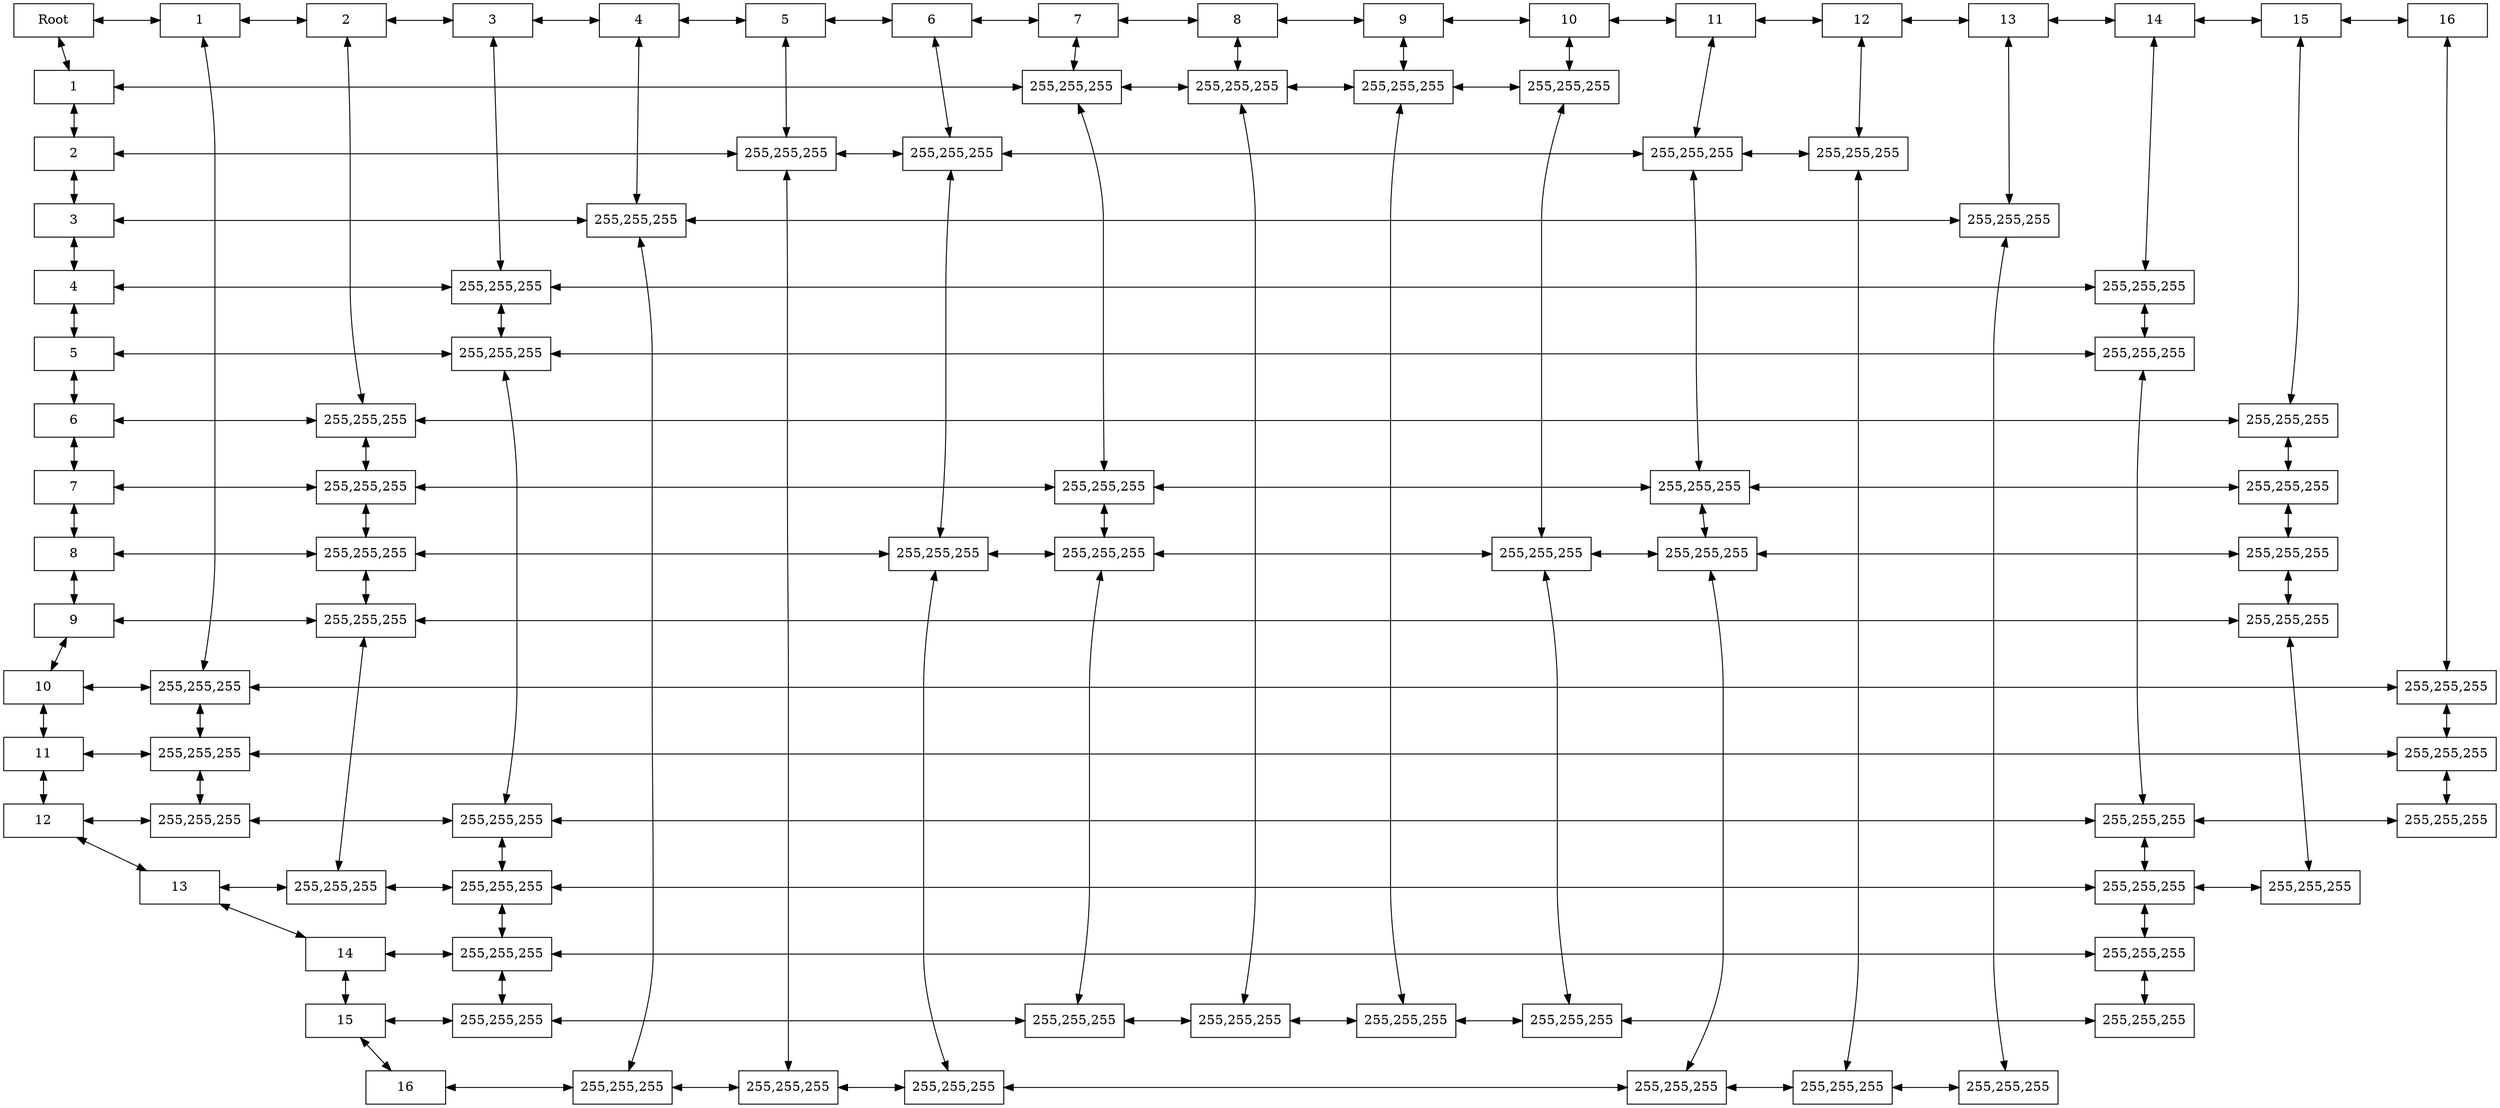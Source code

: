 digraph {
node [shape = rectangle, height=0.5, width=1.2];
graph [nodesep = 1];
rankdir=TB;
"-1--1"[label="Root"];
"-1-1"[label="1"];
"-1-2"[label="2"];
"-1-3"[label="3"];
"-1-4"[label="4"];
"-1-5"[label="5"];
"-1-6"[label="6"];
"-1-7"[label="7"];
"-1-8"[label="8"];
"-1-9"[label="9"];
"-1-10"[label="10"];
"-1-11"[label="11"];
"-1-12"[label="12"];
"-1-13"[label="13"];
"-1-14"[label="14"];
"-1-15"[label="15"];
"-1-16"[label="16"];
"1--1"[label="1"];
"1-10"[label="255,255,255"];
"1-11"[label="255,255,255"];
"1-12"[label="255,255,255"];
"2--1"[label="2"];
"2-6"[label="255,255,255"];
"2-7"[label="255,255,255"];
"2-8"[label="255,255,255"];
"2-9"[label="255,255,255"];
"2-13"[label="255,255,255"];
"3--1"[label="3"];
"3-4"[label="255,255,255"];
"3-5"[label="255,255,255"];
"3-12"[label="255,255,255"];
"3-13"[label="255,255,255"];
"3-14"[label="255,255,255"];
"3-15"[label="255,255,255"];
"4--1"[label="4"];
"4-3"[label="255,255,255"];
"4-16"[label="255,255,255"];
"5--1"[label="5"];
"5-2"[label="255,255,255"];
"5-16"[label="255,255,255"];
"6--1"[label="6"];
"6-2"[label="255,255,255"];
"6-8"[label="255,255,255"];
"6-16"[label="255,255,255"];
"7--1"[label="7"];
"7-1"[label="255,255,255"];
"7-7"[label="255,255,255"];
"7-8"[label="255,255,255"];
"7-15"[label="255,255,255"];
"8--1"[label="8"];
"8-1"[label="255,255,255"];
"8-15"[label="255,255,255"];
"9--1"[label="9"];
"9-1"[label="255,255,255"];
"9-15"[label="255,255,255"];
"10--1"[label="10"];
"10-1"[label="255,255,255"];
"10-8"[label="255,255,255"];
"10-15"[label="255,255,255"];
"11--1"[label="11"];
"11-2"[label="255,255,255"];
"11-7"[label="255,255,255"];
"11-8"[label="255,255,255"];
"11-16"[label="255,255,255"];
"12--1"[label="12"];
"12-2"[label="255,255,255"];
"12-16"[label="255,255,255"];
"13--1"[label="13"];
"13-3"[label="255,255,255"];
"13-16"[label="255,255,255"];
"14--1"[label="14"];
"14-4"[label="255,255,255"];
"14-5"[label="255,255,255"];
"14-12"[label="255,255,255"];
"14-13"[label="255,255,255"];
"14-14"[label="255,255,255"];
"14-15"[label="255,255,255"];
"15--1"[label="15"];
"15-6"[label="255,255,255"];
"15-7"[label="255,255,255"];
"15-8"[label="255,255,255"];
"15-9"[label="255,255,255"];
"15-13"[label="255,255,255"];
"16--1"[label="16"];
"16-10"[label="255,255,255"];
"16-11"[label="255,255,255"];
"16-12"[label="255,255,255"];
"-1--1"->"1--1"[dir=both];
"-1--1"->"-1-1"[dir=both];
"-1-1"->"7-1"[dir=both];
"-1-1"->"-1-2"[dir=both];
"-1-2"->"5-2"[dir=both];
"-1-2"->"-1-3"[dir=both];
"-1-3"->"4-3"[dir=both];
"-1-3"->"-1-4"[dir=both];
"-1-4"->"3-4"[dir=both];
"-1-4"->"-1-5"[dir=both];
"-1-5"->"3-5"[dir=both];
"-1-5"->"-1-6"[dir=both];
"-1-6"->"2-6"[dir=both];
"-1-6"->"-1-7"[dir=both];
"-1-7"->"2-7"[dir=both];
"-1-7"->"-1-8"[dir=both];
"-1-8"->"2-8"[dir=both];
"-1-8"->"-1-9"[dir=both];
"-1-9"->"2-9"[dir=both];
"-1-9"->"-1-10"[dir=both];
"-1-10"->"1-10"[dir=both];
"-1-10"->"-1-11"[dir=both];
"-1-11"->"1-11"[dir=both];
"-1-11"->"-1-12"[dir=both];
"-1-12"->"1-12"[dir=both];
"-1-12"->"-1-13"[dir=both];
"-1-13"->"2-13"[dir=both];
"-1-13"->"-1-14"[dir=both];
"-1-14"->"3-14"[dir=both];
"-1-14"->"-1-15"[dir=both];
"-1-15"->"3-15"[dir=both];
"-1-15"->"-1-16"[dir=both];
"-1-16"->"4-16"[dir=both];
"1--1"->"2--1"[dir=both];
"1--1"->"1-10"[dir=both];
"1-10"->"16-10"[dir=both];
"1-10"->"1-11"[dir=both];
"1-11"->"16-11"[dir=both];
"1-11"->"1-12"[dir=both];
"1-12"->"3-12"[dir=both];
"2--1"->"3--1"[dir=both];
"2--1"->"2-6"[dir=both];
"2-6"->"15-6"[dir=both];
"2-6"->"2-7"[dir=both];
"2-7"->"7-7"[dir=both];
"2-7"->"2-8"[dir=both];
"2-8"->"6-8"[dir=both];
"2-8"->"2-9"[dir=both];
"2-9"->"15-9"[dir=both];
"2-9"->"2-13"[dir=both];
"2-13"->"3-13"[dir=both];
"3--1"->"4--1"[dir=both];
"3--1"->"3-4"[dir=both];
"3-4"->"14-4"[dir=both];
"3-4"->"3-5"[dir=both];
"3-5"->"14-5"[dir=both];
"3-5"->"3-12"[dir=both];
"3-12"->"14-12"[dir=both];
"3-12"->"3-13"[dir=both];
"3-13"->"14-13"[dir=both];
"3-13"->"3-14"[dir=both];
"3-14"->"14-14"[dir=both];
"3-14"->"3-15"[dir=both];
"3-15"->"7-15"[dir=both];
"4--1"->"5--1"[dir=both];
"4--1"->"4-3"[dir=both];
"4-3"->"13-3"[dir=both];
"4-3"->"4-16"[dir=both];
"4-16"->"5-16"[dir=both];
"5--1"->"6--1"[dir=both];
"5--1"->"5-2"[dir=both];
"5-2"->"6-2"[dir=both];
"5-2"->"5-16"[dir=both];
"5-16"->"6-16"[dir=both];
"6--1"->"7--1"[dir=both];
"6--1"->"6-2"[dir=both];
"6-2"->"11-2"[dir=both];
"6-2"->"6-8"[dir=both];
"6-8"->"7-8"[dir=both];
"6-8"->"6-16"[dir=both];
"6-16"->"11-16"[dir=both];
"7--1"->"8--1"[dir=both];
"7--1"->"7-1"[dir=both];
"7-1"->"8-1"[dir=both];
"7-1"->"7-7"[dir=both];
"7-7"->"11-7"[dir=both];
"7-7"->"7-8"[dir=both];
"7-8"->"10-8"[dir=both];
"7-8"->"7-15"[dir=both];
"7-15"->"8-15"[dir=both];
"8--1"->"9--1"[dir=both];
"8--1"->"8-1"[dir=both];
"8-1"->"9-1"[dir=both];
"8-1"->"8-15"[dir=both];
"8-15"->"9-15"[dir=both];
"9--1"->"10--1"[dir=both];
"9--1"->"9-1"[dir=both];
"9-1"->"10-1"[dir=both];
"9-1"->"9-15"[dir=both];
"9-15"->"10-15"[dir=both];
"10--1"->"11--1"[dir=both];
"10--1"->"10-1"[dir=both];
"10-1"->"10-8"[dir=both];
"10-8"->"11-8"[dir=both];
"10-8"->"10-15"[dir=both];
"10-15"->"14-15"[dir=both];
"11--1"->"12--1"[dir=both];
"11--1"->"11-2"[dir=both];
"11-2"->"12-2"[dir=both];
"11-2"->"11-7"[dir=both];
"11-7"->"15-7"[dir=both];
"11-7"->"11-8"[dir=both];
"11-8"->"15-8"[dir=both];
"11-8"->"11-16"[dir=both];
"11-16"->"12-16"[dir=both];
"12--1"->"13--1"[dir=both];
"12--1"->"12-2"[dir=both];
"12-2"->"12-16"[dir=both];
"12-16"->"13-16"[dir=both];
"13--1"->"14--1"[dir=both];
"13--1"->"13-3"[dir=both];
"13-3"->"13-16"[dir=both];
"14--1"->"15--1"[dir=both];
"14--1"->"14-4"[dir=both];
"14-4"->"14-5"[dir=both];
"14-5"->"14-12"[dir=both];
"14-12"->"16-12"[dir=both];
"14-12"->"14-13"[dir=both];
"14-13"->"15-13"[dir=both];
"14-13"->"14-14"[dir=both];
"14-14"->"14-15"[dir=both];
"15--1"->"16--1"[dir=both];
"15--1"->"15-6"[dir=both];
"15-6"->"15-7"[dir=both];
"15-7"->"15-8"[dir=both];
"15-8"->"15-9"[dir=both];
"15-9"->"15-13"[dir=both];
"16--1"->"16-10"[dir=both];
"16-10"->"16-11"[dir=both];
"16-11"->"16-12"[dir=both];
{ rank=same; "-1--1" "1--1" "2--1" "3--1" "4--1" "5--1" "6--1" "7--1" "8--1" "9--1" "10--1" "11--1" "12--1" "13--1" "14--1" "15--1" "16--1" };
{ rank=same; "-1-1" "7-1" "8-1" "9-1" "10-1" };
{ rank=same; "-1-2" "5-2" "6-2" "11-2" "12-2" };
{ rank=same; "-1-3" "4-3" "13-3" };
{ rank=same; "-1-4" "3-4" "14-4" };
{ rank=same; "-1-5" "3-5" "14-5" };
{ rank=same; "-1-6" "2-6" "15-6" };
{ rank=same; "-1-7" "2-7" "7-7" "11-7" "15-7" };
{ rank=same; "-1-8" "2-8" "6-8" "7-8" "10-8" "11-8" "15-8" };
{ rank=same; "-1-9" "2-9" "15-9" };
{ rank=same; "-1-10" "1-10" "16-10" };
{ rank=same; "-1-11" "1-11" "16-11" };
{ rank=same; "-1-12" "1-12" "3-12" "14-12" "16-12" };
{ rank=same; "-1-13" "2-13" "3-13" "14-13" "15-13" };
{ rank=same; "-1-14" "3-14" "14-14" };
{ rank=same; "-1-15" "3-15" "7-15" "8-15" "9-15" "10-15" "14-15" };
{ rank=same; "-1-16" "4-16" "5-16" "6-16" "11-16" "12-16" "13-16" };
}